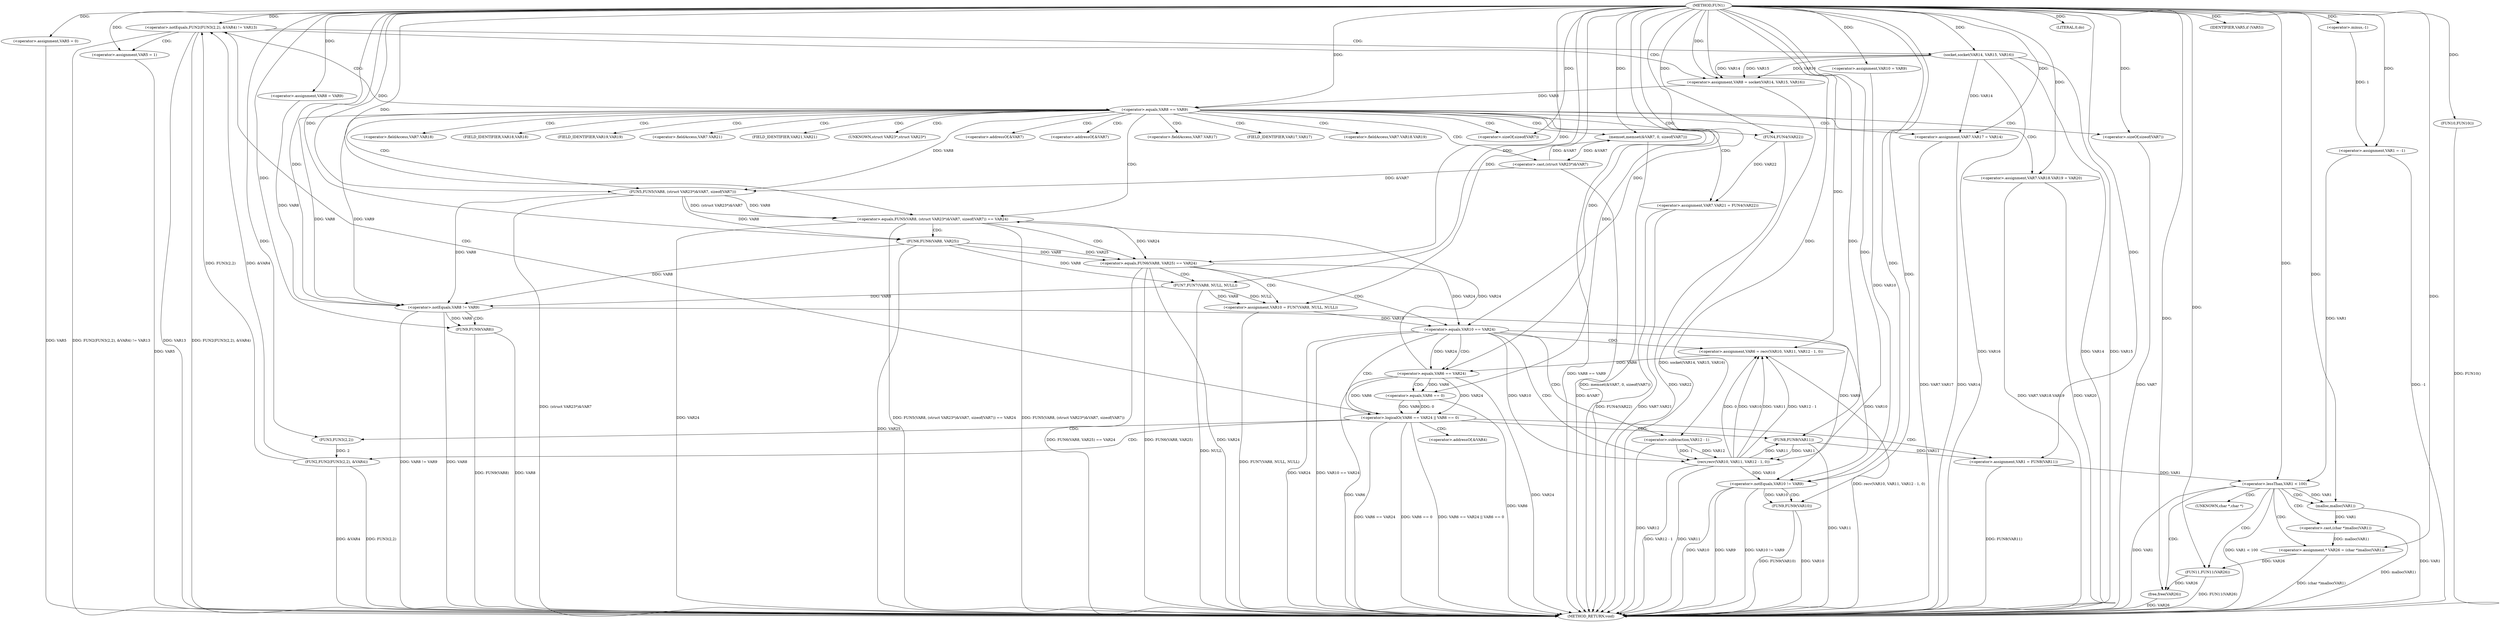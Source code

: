 digraph FUN1 {  
"1000100" [label = "(METHOD,FUN1)" ]
"1000269" [label = "(METHOD_RETURN,void)" ]
"1000103" [label = "(<operator>.assignment,VAR1 = -1)" ]
"1000105" [label = "(<operator>.minus,-1)" ]
"1000112" [label = "(<operator>.assignment,VAR5 = 0)" ]
"1000118" [label = "(<operator>.assignment,VAR8 = VAR9)" ]
"1000122" [label = "(<operator>.assignment,VAR10 = VAR9)" ]
"1000129" [label = "(<operator>.notEquals,FUN2(FUN3(2,2), &VAR4) != VAR13)" ]
"1000130" [label = "(FUN2,FUN2(FUN3(2,2), &VAR4))" ]
"1000131" [label = "(FUN3,FUN3(2,2))" ]
"1000139" [label = "(<operator>.assignment,VAR5 = 1)" ]
"1000142" [label = "(<operator>.assignment,VAR8 = socket(VAR14, VAR15, VAR16))" ]
"1000144" [label = "(socket,socket(VAR14, VAR15, VAR16))" ]
"1000149" [label = "(<operator>.equals,VAR8 == VAR9)" ]
"1000154" [label = "(memset,memset(&VAR7, 0, sizeof(VAR7)))" ]
"1000158" [label = "(<operator>.sizeOf,sizeof(VAR7))" ]
"1000160" [label = "(<operator>.assignment,VAR7.VAR17 = VAR14)" ]
"1000165" [label = "(<operator>.assignment,VAR7.VAR18.VAR19 = VAR20)" ]
"1000172" [label = "(<operator>.assignment,VAR7.VAR21 = FUN4(VAR22))" ]
"1000176" [label = "(FUN4,FUN4(VAR22))" ]
"1000179" [label = "(<operator>.equals,FUN5(VAR8, (struct VAR23*)&VAR7, sizeof(VAR7)) == VAR24)" ]
"1000180" [label = "(FUN5,FUN5(VAR8, (struct VAR23*)&VAR7, sizeof(VAR7)))" ]
"1000182" [label = "(<operator>.cast,(struct VAR23*)&VAR7)" ]
"1000186" [label = "(<operator>.sizeOf,sizeof(VAR7))" ]
"1000192" [label = "(<operator>.equals,FUN6(VAR8, VAR25) == VAR24)" ]
"1000193" [label = "(FUN6,FUN6(VAR8, VAR25))" ]
"1000199" [label = "(<operator>.assignment,VAR10 = FUN7(VAR8, NULL, NULL))" ]
"1000201" [label = "(FUN7,FUN7(VAR8, NULL, NULL))" ]
"1000206" [label = "(<operator>.equals,VAR10 == VAR24)" ]
"1000211" [label = "(<operator>.assignment,VAR6 = recv(VAR10, VAR11, VAR12 - 1, 0))" ]
"1000213" [label = "(recv,recv(VAR10, VAR11, VAR12 - 1, 0))" ]
"1000216" [label = "(<operator>.subtraction,VAR12 - 1)" ]
"1000221" [label = "(<operator>.logicalOr,VAR6 == VAR24 || VAR6 == 0)" ]
"1000222" [label = "(<operator>.equals,VAR6 == VAR24)" ]
"1000225" [label = "(<operator>.equals,VAR6 == 0)" ]
"1000230" [label = "(<operator>.assignment,VAR1 = FUN8(VAR11))" ]
"1000232" [label = "(FUN8,FUN8(VAR11))" ]
"1000234" [label = "(LITERAL,0,do)" ]
"1000236" [label = "(<operator>.notEquals,VAR8 != VAR9)" ]
"1000240" [label = "(FUN9,FUN9(VAR8))" ]
"1000243" [label = "(<operator>.notEquals,VAR10 != VAR9)" ]
"1000247" [label = "(FUN9,FUN9(VAR10))" ]
"1000250" [label = "(IDENTIFIER,VAR5,if (VAR5))" ]
"1000252" [label = "(FUN10,FUN10())" ]
"1000254" [label = "(<operator>.lessThan,VAR1 < 100)" ]
"1000259" [label = "(<operator>.assignment,* VAR26 = (char *)malloc(VAR1))" ]
"1000261" [label = "(<operator>.cast,(char *)malloc(VAR1))" ]
"1000263" [label = "(malloc,malloc(VAR1))" ]
"1000265" [label = "(FUN11,FUN11(VAR26))" ]
"1000267" [label = "(free,free(VAR26))" ]
"1000134" [label = "(<operator>.addressOf,&VAR4)" ]
"1000155" [label = "(<operator>.addressOf,&VAR7)" ]
"1000161" [label = "(<operator>.fieldAccess,VAR7.VAR17)" ]
"1000163" [label = "(FIELD_IDENTIFIER,VAR17,VAR17)" ]
"1000166" [label = "(<operator>.fieldAccess,VAR7.VAR18.VAR19)" ]
"1000167" [label = "(<operator>.fieldAccess,VAR7.VAR18)" ]
"1000169" [label = "(FIELD_IDENTIFIER,VAR18,VAR18)" ]
"1000170" [label = "(FIELD_IDENTIFIER,VAR19,VAR19)" ]
"1000173" [label = "(<operator>.fieldAccess,VAR7.VAR21)" ]
"1000175" [label = "(FIELD_IDENTIFIER,VAR21,VAR21)" ]
"1000183" [label = "(UNKNOWN,struct VAR23*,struct VAR23*)" ]
"1000184" [label = "(<operator>.addressOf,&VAR7)" ]
"1000262" [label = "(UNKNOWN,char *,char *)" ]
  "1000213" -> "1000269"  [ label = "DDG: VAR12 - 1"] 
  "1000154" -> "1000269"  [ label = "DDG: memset(&VAR7, 0, sizeof(VAR7))"] 
  "1000259" -> "1000269"  [ label = "DDG: (char *)malloc(VAR1)"] 
  "1000243" -> "1000269"  [ label = "DDG: VAR9"] 
  "1000180" -> "1000269"  [ label = "DDG: (struct VAR23*)&VAR7"] 
  "1000179" -> "1000269"  [ label = "DDG: VAR24"] 
  "1000247" -> "1000269"  [ label = "DDG: VAR10"] 
  "1000129" -> "1000269"  [ label = "DDG: FUN2(FUN3(2,2), &VAR4)"] 
  "1000160" -> "1000269"  [ label = "DDG: VAR14"] 
  "1000186" -> "1000269"  [ label = "DDG: VAR7"] 
  "1000221" -> "1000269"  [ label = "DDG: VAR6 == 0"] 
  "1000221" -> "1000269"  [ label = "DDG: VAR6 == VAR24 || VAR6 == 0"] 
  "1000199" -> "1000269"  [ label = "DDG: FUN7(VAR8, NULL, NULL)"] 
  "1000222" -> "1000269"  [ label = "DDG: VAR6"] 
  "1000236" -> "1000269"  [ label = "DDG: VAR8"] 
  "1000236" -> "1000269"  [ label = "DDG: VAR8 != VAR9"] 
  "1000232" -> "1000269"  [ label = "DDG: VAR11"] 
  "1000179" -> "1000269"  [ label = "DDG: FUN5(VAR8, (struct VAR23*)&VAR7, sizeof(VAR7)) == VAR24"] 
  "1000254" -> "1000269"  [ label = "DDG: VAR1"] 
  "1000103" -> "1000269"  [ label = "DDG: -1"] 
  "1000225" -> "1000269"  [ label = "DDG: VAR6"] 
  "1000240" -> "1000269"  [ label = "DDG: FUN9(VAR8)"] 
  "1000216" -> "1000269"  [ label = "DDG: VAR12"] 
  "1000254" -> "1000269"  [ label = "DDG: VAR1 < 100"] 
  "1000206" -> "1000269"  [ label = "DDG: VAR10 == VAR24"] 
  "1000165" -> "1000269"  [ label = "DDG: VAR7.VAR18.VAR19"] 
  "1000139" -> "1000269"  [ label = "DDG: VAR5"] 
  "1000193" -> "1000269"  [ label = "DDG: VAR25"] 
  "1000182" -> "1000269"  [ label = "DDG: &VAR7"] 
  "1000265" -> "1000269"  [ label = "DDG: FUN11(VAR26)"] 
  "1000267" -> "1000269"  [ label = "DDG: VAR26"] 
  "1000252" -> "1000269"  [ label = "DDG: FUN10()"] 
  "1000129" -> "1000269"  [ label = "DDG: FUN2(FUN3(2,2), &VAR4) != VAR13"] 
  "1000142" -> "1000269"  [ label = "DDG: socket(VAR14, VAR15, VAR16)"] 
  "1000130" -> "1000269"  [ label = "DDG: &VAR4"] 
  "1000261" -> "1000269"  [ label = "DDG: malloc(VAR1)"] 
  "1000179" -> "1000269"  [ label = "DDG: FUN5(VAR8, (struct VAR23*)&VAR7, sizeof(VAR7))"] 
  "1000263" -> "1000269"  [ label = "DDG: VAR1"] 
  "1000201" -> "1000269"  [ label = "DDG: NULL"] 
  "1000221" -> "1000269"  [ label = "DDG: VAR6 == VAR24"] 
  "1000206" -> "1000269"  [ label = "DDG: VAR24"] 
  "1000149" -> "1000269"  [ label = "DDG: VAR8 == VAR9"] 
  "1000172" -> "1000269"  [ label = "DDG: FUN4(VAR22)"] 
  "1000230" -> "1000269"  [ label = "DDG: FUN8(VAR11)"] 
  "1000211" -> "1000269"  [ label = "DDG: recv(VAR10, VAR11, VAR12 - 1, 0)"] 
  "1000192" -> "1000269"  [ label = "DDG: FUN6(VAR8, VAR25)"] 
  "1000112" -> "1000269"  [ label = "DDG: VAR5"] 
  "1000172" -> "1000269"  [ label = "DDG: VAR7.VAR21"] 
  "1000129" -> "1000269"  [ label = "DDG: VAR13"] 
  "1000144" -> "1000269"  [ label = "DDG: VAR14"] 
  "1000165" -> "1000269"  [ label = "DDG: VAR20"] 
  "1000213" -> "1000269"  [ label = "DDG: VAR11"] 
  "1000176" -> "1000269"  [ label = "DDG: VAR22"] 
  "1000243" -> "1000269"  [ label = "DDG: VAR10"] 
  "1000192" -> "1000269"  [ label = "DDG: VAR24"] 
  "1000144" -> "1000269"  [ label = "DDG: VAR15"] 
  "1000240" -> "1000269"  [ label = "DDG: VAR8"] 
  "1000144" -> "1000269"  [ label = "DDG: VAR16"] 
  "1000160" -> "1000269"  [ label = "DDG: VAR7.VAR17"] 
  "1000192" -> "1000269"  [ label = "DDG: FUN6(VAR8, VAR25) == VAR24"] 
  "1000243" -> "1000269"  [ label = "DDG: VAR10 != VAR9"] 
  "1000247" -> "1000269"  [ label = "DDG: FUN9(VAR10)"] 
  "1000222" -> "1000269"  [ label = "DDG: VAR24"] 
  "1000130" -> "1000269"  [ label = "DDG: FUN3(2,2)"] 
  "1000105" -> "1000103"  [ label = "DDG: 1"] 
  "1000100" -> "1000103"  [ label = "DDG: "] 
  "1000100" -> "1000105"  [ label = "DDG: "] 
  "1000100" -> "1000112"  [ label = "DDG: "] 
  "1000100" -> "1000118"  [ label = "DDG: "] 
  "1000100" -> "1000122"  [ label = "DDG: "] 
  "1000130" -> "1000129"  [ label = "DDG: FUN3(2,2)"] 
  "1000130" -> "1000129"  [ label = "DDG: &VAR4"] 
  "1000131" -> "1000130"  [ label = "DDG: 2"] 
  "1000100" -> "1000131"  [ label = "DDG: "] 
  "1000100" -> "1000129"  [ label = "DDG: "] 
  "1000100" -> "1000139"  [ label = "DDG: "] 
  "1000144" -> "1000142"  [ label = "DDG: VAR14"] 
  "1000144" -> "1000142"  [ label = "DDG: VAR15"] 
  "1000144" -> "1000142"  [ label = "DDG: VAR16"] 
  "1000100" -> "1000142"  [ label = "DDG: "] 
  "1000100" -> "1000144"  [ label = "DDG: "] 
  "1000142" -> "1000149"  [ label = "DDG: VAR8"] 
  "1000100" -> "1000149"  [ label = "DDG: "] 
  "1000182" -> "1000154"  [ label = "DDG: &VAR7"] 
  "1000100" -> "1000154"  [ label = "DDG: "] 
  "1000100" -> "1000158"  [ label = "DDG: "] 
  "1000144" -> "1000160"  [ label = "DDG: VAR14"] 
  "1000100" -> "1000160"  [ label = "DDG: "] 
  "1000100" -> "1000165"  [ label = "DDG: "] 
  "1000176" -> "1000172"  [ label = "DDG: VAR22"] 
  "1000100" -> "1000176"  [ label = "DDG: "] 
  "1000180" -> "1000179"  [ label = "DDG: VAR8"] 
  "1000180" -> "1000179"  [ label = "DDG: (struct VAR23*)&VAR7"] 
  "1000149" -> "1000180"  [ label = "DDG: VAR8"] 
  "1000100" -> "1000180"  [ label = "DDG: "] 
  "1000182" -> "1000180"  [ label = "DDG: &VAR7"] 
  "1000154" -> "1000182"  [ label = "DDG: &VAR7"] 
  "1000100" -> "1000186"  [ label = "DDG: "] 
  "1000222" -> "1000179"  [ label = "DDG: VAR24"] 
  "1000100" -> "1000179"  [ label = "DDG: "] 
  "1000193" -> "1000192"  [ label = "DDG: VAR8"] 
  "1000193" -> "1000192"  [ label = "DDG: VAR25"] 
  "1000180" -> "1000193"  [ label = "DDG: VAR8"] 
  "1000100" -> "1000193"  [ label = "DDG: "] 
  "1000179" -> "1000192"  [ label = "DDG: VAR24"] 
  "1000100" -> "1000192"  [ label = "DDG: "] 
  "1000201" -> "1000199"  [ label = "DDG: VAR8"] 
  "1000201" -> "1000199"  [ label = "DDG: NULL"] 
  "1000100" -> "1000199"  [ label = "DDG: "] 
  "1000193" -> "1000201"  [ label = "DDG: VAR8"] 
  "1000100" -> "1000201"  [ label = "DDG: "] 
  "1000199" -> "1000206"  [ label = "DDG: VAR10"] 
  "1000100" -> "1000206"  [ label = "DDG: "] 
  "1000192" -> "1000206"  [ label = "DDG: VAR24"] 
  "1000213" -> "1000211"  [ label = "DDG: VAR10"] 
  "1000213" -> "1000211"  [ label = "DDG: VAR11"] 
  "1000213" -> "1000211"  [ label = "DDG: VAR12 - 1"] 
  "1000213" -> "1000211"  [ label = "DDG: 0"] 
  "1000100" -> "1000211"  [ label = "DDG: "] 
  "1000206" -> "1000213"  [ label = "DDG: VAR10"] 
  "1000100" -> "1000213"  [ label = "DDG: "] 
  "1000232" -> "1000213"  [ label = "DDG: VAR11"] 
  "1000216" -> "1000213"  [ label = "DDG: VAR12"] 
  "1000216" -> "1000213"  [ label = "DDG: 1"] 
  "1000100" -> "1000216"  [ label = "DDG: "] 
  "1000222" -> "1000221"  [ label = "DDG: VAR6"] 
  "1000222" -> "1000221"  [ label = "DDG: VAR24"] 
  "1000211" -> "1000222"  [ label = "DDG: VAR6"] 
  "1000100" -> "1000222"  [ label = "DDG: "] 
  "1000206" -> "1000222"  [ label = "DDG: VAR24"] 
  "1000225" -> "1000221"  [ label = "DDG: VAR6"] 
  "1000225" -> "1000221"  [ label = "DDG: 0"] 
  "1000222" -> "1000225"  [ label = "DDG: VAR6"] 
  "1000100" -> "1000225"  [ label = "DDG: "] 
  "1000232" -> "1000230"  [ label = "DDG: VAR11"] 
  "1000100" -> "1000230"  [ label = "DDG: "] 
  "1000213" -> "1000232"  [ label = "DDG: VAR11"] 
  "1000100" -> "1000232"  [ label = "DDG: "] 
  "1000100" -> "1000234"  [ label = "DDG: "] 
  "1000193" -> "1000236"  [ label = "DDG: VAR8"] 
  "1000180" -> "1000236"  [ label = "DDG: VAR8"] 
  "1000149" -> "1000236"  [ label = "DDG: VAR8"] 
  "1000118" -> "1000236"  [ label = "DDG: VAR8"] 
  "1000201" -> "1000236"  [ label = "DDG: VAR8"] 
  "1000100" -> "1000236"  [ label = "DDG: "] 
  "1000149" -> "1000236"  [ label = "DDG: VAR9"] 
  "1000236" -> "1000240"  [ label = "DDG: VAR8"] 
  "1000100" -> "1000240"  [ label = "DDG: "] 
  "1000213" -> "1000243"  [ label = "DDG: VAR10"] 
  "1000122" -> "1000243"  [ label = "DDG: VAR10"] 
  "1000206" -> "1000243"  [ label = "DDG: VAR10"] 
  "1000100" -> "1000243"  [ label = "DDG: "] 
  "1000236" -> "1000243"  [ label = "DDG: VAR9"] 
  "1000243" -> "1000247"  [ label = "DDG: VAR10"] 
  "1000100" -> "1000247"  [ label = "DDG: "] 
  "1000100" -> "1000250"  [ label = "DDG: "] 
  "1000100" -> "1000252"  [ label = "DDG: "] 
  "1000103" -> "1000254"  [ label = "DDG: VAR1"] 
  "1000230" -> "1000254"  [ label = "DDG: VAR1"] 
  "1000100" -> "1000254"  [ label = "DDG: "] 
  "1000261" -> "1000259"  [ label = "DDG: malloc(VAR1)"] 
  "1000100" -> "1000259"  [ label = "DDG: "] 
  "1000263" -> "1000261"  [ label = "DDG: VAR1"] 
  "1000254" -> "1000263"  [ label = "DDG: VAR1"] 
  "1000100" -> "1000263"  [ label = "DDG: "] 
  "1000259" -> "1000265"  [ label = "DDG: VAR26"] 
  "1000100" -> "1000265"  [ label = "DDG: "] 
  "1000265" -> "1000267"  [ label = "DDG: VAR26"] 
  "1000100" -> "1000267"  [ label = "DDG: "] 
  "1000129" -> "1000142"  [ label = "CDG: "] 
  "1000129" -> "1000139"  [ label = "CDG: "] 
  "1000129" -> "1000144"  [ label = "CDG: "] 
  "1000129" -> "1000149"  [ label = "CDG: "] 
  "1000149" -> "1000161"  [ label = "CDG: "] 
  "1000149" -> "1000182"  [ label = "CDG: "] 
  "1000149" -> "1000166"  [ label = "CDG: "] 
  "1000149" -> "1000180"  [ label = "CDG: "] 
  "1000149" -> "1000183"  [ label = "CDG: "] 
  "1000149" -> "1000165"  [ label = "CDG: "] 
  "1000149" -> "1000167"  [ label = "CDG: "] 
  "1000149" -> "1000175"  [ label = "CDG: "] 
  "1000149" -> "1000154"  [ label = "CDG: "] 
  "1000149" -> "1000160"  [ label = "CDG: "] 
  "1000149" -> "1000179"  [ label = "CDG: "] 
  "1000149" -> "1000176"  [ label = "CDG: "] 
  "1000149" -> "1000186"  [ label = "CDG: "] 
  "1000149" -> "1000172"  [ label = "CDG: "] 
  "1000149" -> "1000169"  [ label = "CDG: "] 
  "1000149" -> "1000163"  [ label = "CDG: "] 
  "1000149" -> "1000173"  [ label = "CDG: "] 
  "1000149" -> "1000158"  [ label = "CDG: "] 
  "1000149" -> "1000155"  [ label = "CDG: "] 
  "1000149" -> "1000170"  [ label = "CDG: "] 
  "1000149" -> "1000184"  [ label = "CDG: "] 
  "1000179" -> "1000192"  [ label = "CDG: "] 
  "1000179" -> "1000193"  [ label = "CDG: "] 
  "1000192" -> "1000199"  [ label = "CDG: "] 
  "1000192" -> "1000206"  [ label = "CDG: "] 
  "1000192" -> "1000201"  [ label = "CDG: "] 
  "1000206" -> "1000211"  [ label = "CDG: "] 
  "1000206" -> "1000221"  [ label = "CDG: "] 
  "1000206" -> "1000216"  [ label = "CDG: "] 
  "1000206" -> "1000222"  [ label = "CDG: "] 
  "1000206" -> "1000213"  [ label = "CDG: "] 
  "1000221" -> "1000232"  [ label = "CDG: "] 
  "1000221" -> "1000230"  [ label = "CDG: "] 
  "1000221" -> "1000130"  [ label = "CDG: "] 
  "1000221" -> "1000131"  [ label = "CDG: "] 
  "1000221" -> "1000129"  [ label = "CDG: "] 
  "1000221" -> "1000134"  [ label = "CDG: "] 
  "1000222" -> "1000225"  [ label = "CDG: "] 
  "1000236" -> "1000240"  [ label = "CDG: "] 
  "1000243" -> "1000247"  [ label = "CDG: "] 
  "1000254" -> "1000259"  [ label = "CDG: "] 
  "1000254" -> "1000261"  [ label = "CDG: "] 
  "1000254" -> "1000265"  [ label = "CDG: "] 
  "1000254" -> "1000263"  [ label = "CDG: "] 
  "1000254" -> "1000262"  [ label = "CDG: "] 
  "1000254" -> "1000267"  [ label = "CDG: "] 
}
